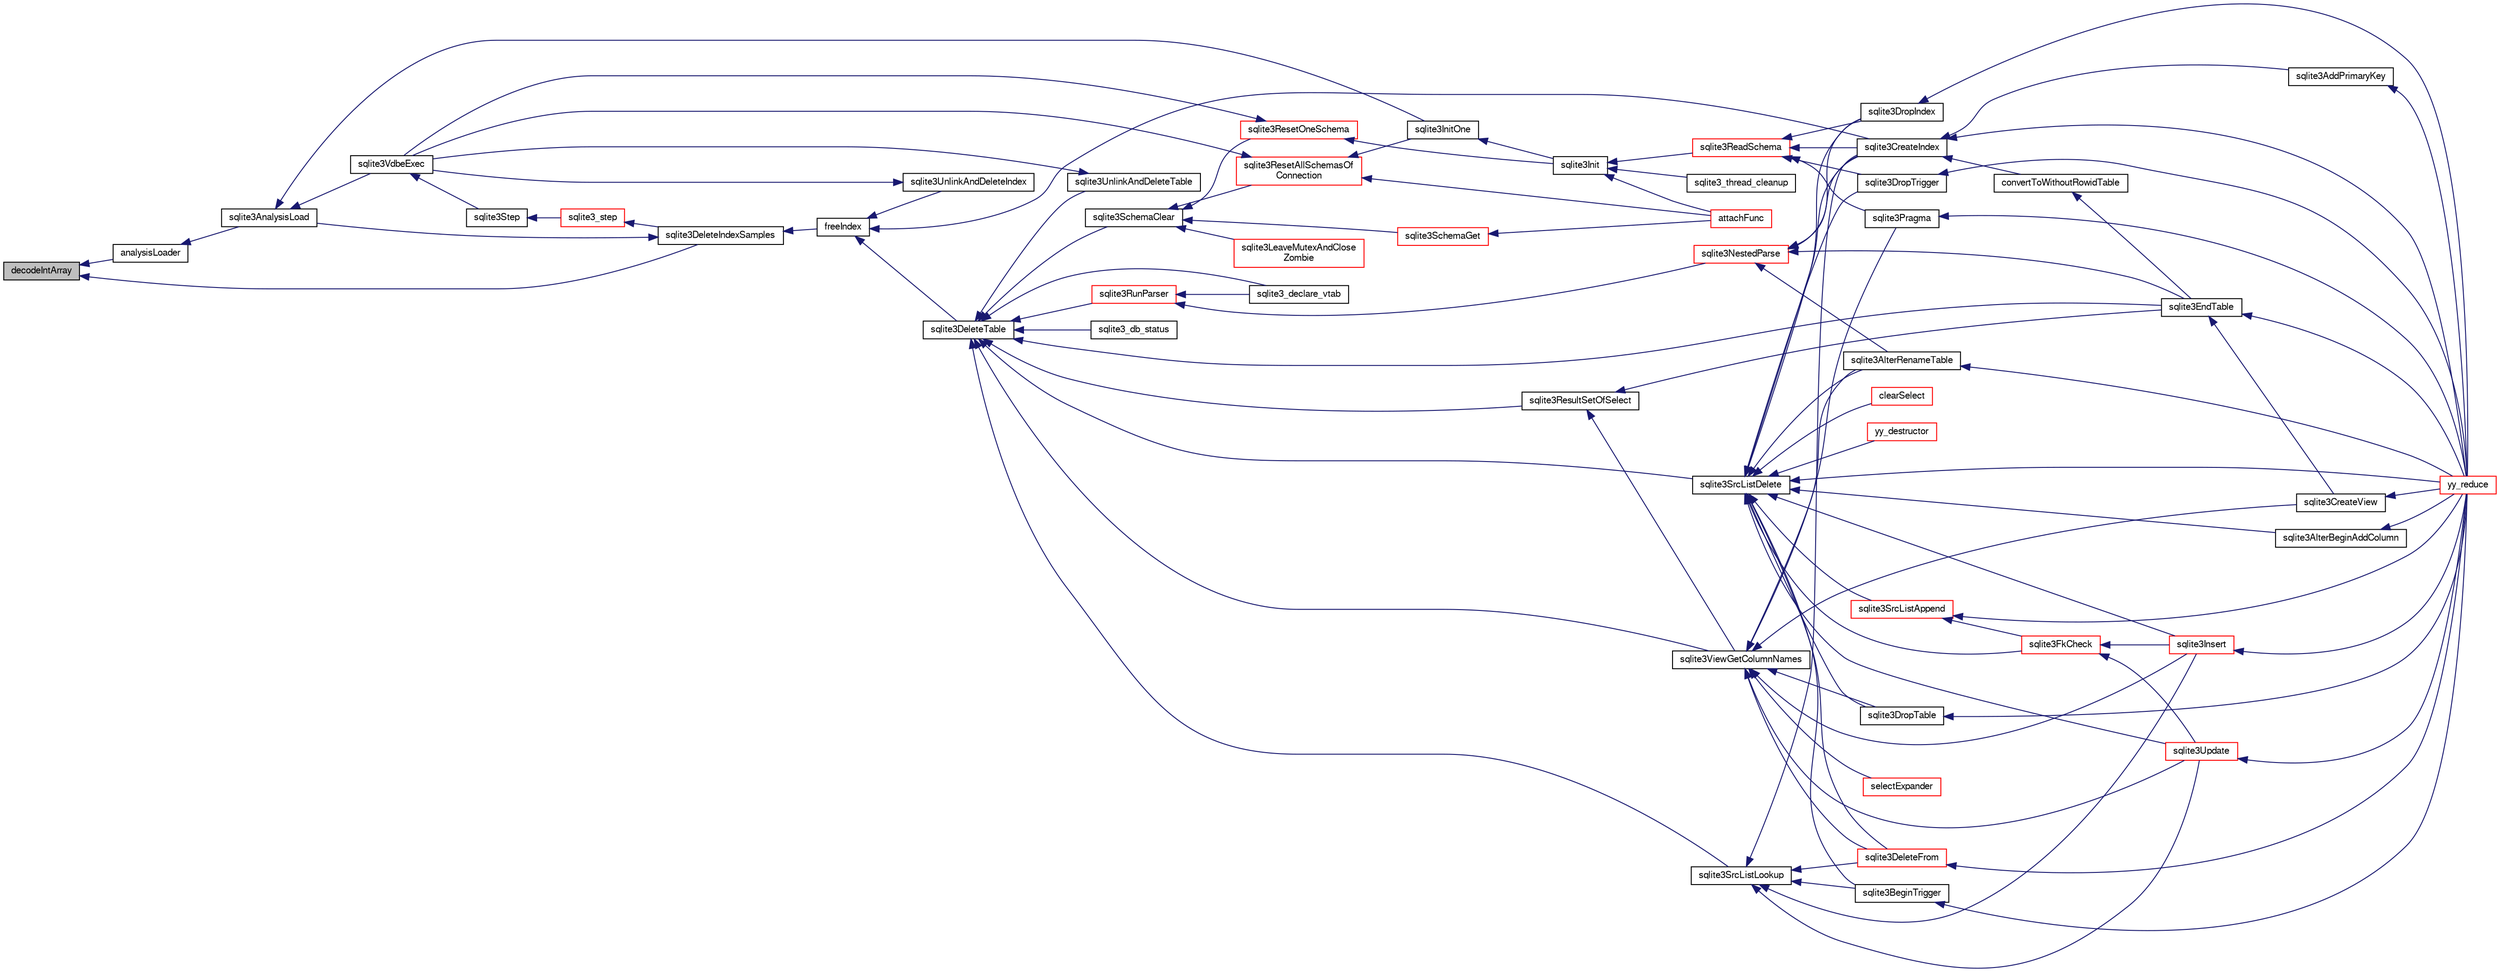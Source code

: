 digraph "decodeIntArray"
{
  edge [fontname="FreeSans",fontsize="10",labelfontname="FreeSans",labelfontsize="10"];
  node [fontname="FreeSans",fontsize="10",shape=record];
  rankdir="LR";
  Node85473 [label="decodeIntArray",height=0.2,width=0.4,color="black", fillcolor="grey75", style="filled", fontcolor="black"];
  Node85473 -> Node85474 [dir="back",color="midnightblue",fontsize="10",style="solid",fontname="FreeSans"];
  Node85474 [label="analysisLoader",height=0.2,width=0.4,color="black", fillcolor="white", style="filled",URL="$sqlite3_8c.html#abb38e5b97f93c8a9775233bb28cb1e17"];
  Node85474 -> Node85475 [dir="back",color="midnightblue",fontsize="10",style="solid",fontname="FreeSans"];
  Node85475 [label="sqlite3AnalysisLoad",height=0.2,width=0.4,color="black", fillcolor="white", style="filled",URL="$sqlite3_8c.html#a48a2301c27e1d3d68708b9b8761b5a01"];
  Node85475 -> Node85476 [dir="back",color="midnightblue",fontsize="10",style="solid",fontname="FreeSans"];
  Node85476 [label="sqlite3VdbeExec",height=0.2,width=0.4,color="black", fillcolor="white", style="filled",URL="$sqlite3_8c.html#a8ce40a614bdc56719c4d642b1e4dfb21"];
  Node85476 -> Node85477 [dir="back",color="midnightblue",fontsize="10",style="solid",fontname="FreeSans"];
  Node85477 [label="sqlite3Step",height=0.2,width=0.4,color="black", fillcolor="white", style="filled",URL="$sqlite3_8c.html#a3f2872e873e2758a4beedad1d5113554"];
  Node85477 -> Node85478 [dir="back",color="midnightblue",fontsize="10",style="solid",fontname="FreeSans"];
  Node85478 [label="sqlite3_step",height=0.2,width=0.4,color="red", fillcolor="white", style="filled",URL="$sqlite3_8h.html#ac1e491ce36b7471eb28387f7d3c74334"];
  Node85478 -> Node85500 [dir="back",color="midnightblue",fontsize="10",style="solid",fontname="FreeSans"];
  Node85500 [label="sqlite3DeleteIndexSamples",height=0.2,width=0.4,color="black", fillcolor="white", style="filled",URL="$sqlite3_8c.html#aaeda0302fbf61397ec009f65bed047ef"];
  Node85500 -> Node85475 [dir="back",color="midnightblue",fontsize="10",style="solid",fontname="FreeSans"];
  Node85500 -> Node85501 [dir="back",color="midnightblue",fontsize="10",style="solid",fontname="FreeSans"];
  Node85501 [label="freeIndex",height=0.2,width=0.4,color="black", fillcolor="white", style="filled",URL="$sqlite3_8c.html#a00907c99c18d5bcb9d0b38c077146c31"];
  Node85501 -> Node85502 [dir="back",color="midnightblue",fontsize="10",style="solid",fontname="FreeSans"];
  Node85502 [label="sqlite3UnlinkAndDeleteIndex",height=0.2,width=0.4,color="black", fillcolor="white", style="filled",URL="$sqlite3_8c.html#a889f2dcb438c56db37a6d61e9f25e244"];
  Node85502 -> Node85476 [dir="back",color="midnightblue",fontsize="10",style="solid",fontname="FreeSans"];
  Node85501 -> Node85503 [dir="back",color="midnightblue",fontsize="10",style="solid",fontname="FreeSans"];
  Node85503 [label="sqlite3DeleteTable",height=0.2,width=0.4,color="black", fillcolor="white", style="filled",URL="$sqlite3_8c.html#a7fd3d507375a381a3807f92735318973"];
  Node85503 -> Node85504 [dir="back",color="midnightblue",fontsize="10",style="solid",fontname="FreeSans"];
  Node85504 [label="sqlite3_db_status",height=0.2,width=0.4,color="black", fillcolor="white", style="filled",URL="$sqlite3_8h.html#ab64e8333313ee2e44116842711818940"];
  Node85503 -> Node85505 [dir="back",color="midnightblue",fontsize="10",style="solid",fontname="FreeSans"];
  Node85505 [label="sqlite3UnlinkAndDeleteTable",height=0.2,width=0.4,color="black", fillcolor="white", style="filled",URL="$sqlite3_8c.html#a9733677716a49de464f86fff164e9a1b"];
  Node85505 -> Node85476 [dir="back",color="midnightblue",fontsize="10",style="solid",fontname="FreeSans"];
  Node85503 -> Node85506 [dir="back",color="midnightblue",fontsize="10",style="solid",fontname="FreeSans"];
  Node85506 [label="sqlite3EndTable",height=0.2,width=0.4,color="black", fillcolor="white", style="filled",URL="$sqlite3_8c.html#a7b5f2c66c0f0b6f819d970ca389768b0"];
  Node85506 -> Node85507 [dir="back",color="midnightblue",fontsize="10",style="solid",fontname="FreeSans"];
  Node85507 [label="sqlite3CreateView",height=0.2,width=0.4,color="black", fillcolor="white", style="filled",URL="$sqlite3_8c.html#a9d85cb00ff71dee5cd9a019503a6982e"];
  Node85507 -> Node85508 [dir="back",color="midnightblue",fontsize="10",style="solid",fontname="FreeSans"];
  Node85508 [label="yy_reduce",height=0.2,width=0.4,color="red", fillcolor="white", style="filled",URL="$sqlite3_8c.html#a7c419a9b25711c666a9a2449ef377f14"];
  Node85506 -> Node85508 [dir="back",color="midnightblue",fontsize="10",style="solid",fontname="FreeSans"];
  Node85503 -> Node85510 [dir="back",color="midnightblue",fontsize="10",style="solid",fontname="FreeSans"];
  Node85510 [label="sqlite3ViewGetColumnNames",height=0.2,width=0.4,color="black", fillcolor="white", style="filled",URL="$sqlite3_8c.html#aebc7cd8d9e2bd174ae0a60363d3f6ce8"];
  Node85510 -> Node85511 [dir="back",color="midnightblue",fontsize="10",style="solid",fontname="FreeSans"];
  Node85511 [label="sqlite3AlterRenameTable",height=0.2,width=0.4,color="black", fillcolor="white", style="filled",URL="$sqlite3_8c.html#aa5cfdb507ff74e559f2efb0318c96d2c"];
  Node85511 -> Node85508 [dir="back",color="midnightblue",fontsize="10",style="solid",fontname="FreeSans"];
  Node85510 -> Node85507 [dir="back",color="midnightblue",fontsize="10",style="solid",fontname="FreeSans"];
  Node85510 -> Node85512 [dir="back",color="midnightblue",fontsize="10",style="solid",fontname="FreeSans"];
  Node85512 [label="sqlite3DropTable",height=0.2,width=0.4,color="black", fillcolor="white", style="filled",URL="$sqlite3_8c.html#a5534f77364b5568783c0e50db3c9defb"];
  Node85512 -> Node85508 [dir="back",color="midnightblue",fontsize="10",style="solid",fontname="FreeSans"];
  Node85510 -> Node85513 [dir="back",color="midnightblue",fontsize="10",style="solid",fontname="FreeSans"];
  Node85513 [label="sqlite3DeleteFrom",height=0.2,width=0.4,color="red", fillcolor="white", style="filled",URL="$sqlite3_8c.html#ab9b4b45349188b49eabb23f94608a091"];
  Node85513 -> Node85508 [dir="back",color="midnightblue",fontsize="10",style="solid",fontname="FreeSans"];
  Node85510 -> Node85522 [dir="back",color="midnightblue",fontsize="10",style="solid",fontname="FreeSans"];
  Node85522 [label="sqlite3Insert",height=0.2,width=0.4,color="red", fillcolor="white", style="filled",URL="$sqlite3_8c.html#a5b17c9c2000bae6bdff8e6be48d7dc2b"];
  Node85522 -> Node85508 [dir="back",color="midnightblue",fontsize="10",style="solid",fontname="FreeSans"];
  Node85510 -> Node85526 [dir="back",color="midnightblue",fontsize="10",style="solid",fontname="FreeSans"];
  Node85526 [label="sqlite3Pragma",height=0.2,width=0.4,color="black", fillcolor="white", style="filled",URL="$sqlite3_8c.html#a111391370f58f8e6a6eca51fd34d62ed"];
  Node85526 -> Node85508 [dir="back",color="midnightblue",fontsize="10",style="solid",fontname="FreeSans"];
  Node85510 -> Node85527 [dir="back",color="midnightblue",fontsize="10",style="solid",fontname="FreeSans"];
  Node85527 [label="selectExpander",height=0.2,width=0.4,color="red", fillcolor="white", style="filled",URL="$sqlite3_8c.html#abee977318fbf74531340c6e41b0ca953"];
  Node85510 -> Node85523 [dir="back",color="midnightblue",fontsize="10",style="solid",fontname="FreeSans"];
  Node85523 [label="sqlite3Update",height=0.2,width=0.4,color="red", fillcolor="white", style="filled",URL="$sqlite3_8c.html#ac5aa67c46e8cc8174566fabe6809fafa"];
  Node85523 -> Node85508 [dir="back",color="midnightblue",fontsize="10",style="solid",fontname="FreeSans"];
  Node85503 -> Node85590 [dir="back",color="midnightblue",fontsize="10",style="solid",fontname="FreeSans"];
  Node85590 [label="sqlite3SrcListDelete",height=0.2,width=0.4,color="black", fillcolor="white", style="filled",URL="$sqlite3_8c.html#acc250a3e5e7fd8889a16a9f28e3e7312"];
  Node85590 -> Node85511 [dir="back",color="midnightblue",fontsize="10",style="solid",fontname="FreeSans"];
  Node85590 -> Node85591 [dir="back",color="midnightblue",fontsize="10",style="solid",fontname="FreeSans"];
  Node85591 [label="sqlite3AlterBeginAddColumn",height=0.2,width=0.4,color="black", fillcolor="white", style="filled",URL="$sqlite3_8c.html#a884f7bc342f8753d938ae1f1b9157d2d"];
  Node85591 -> Node85508 [dir="back",color="midnightblue",fontsize="10",style="solid",fontname="FreeSans"];
  Node85590 -> Node85512 [dir="back",color="midnightblue",fontsize="10",style="solid",fontname="FreeSans"];
  Node85590 -> Node85536 [dir="back",color="midnightblue",fontsize="10",style="solid",fontname="FreeSans"];
  Node85536 [label="sqlite3CreateIndex",height=0.2,width=0.4,color="black", fillcolor="white", style="filled",URL="$sqlite3_8c.html#a8dbe5e590ab6c58a8c45f34f7c81e825"];
  Node85536 -> Node85537 [dir="back",color="midnightblue",fontsize="10",style="solid",fontname="FreeSans"];
  Node85537 [label="sqlite3AddPrimaryKey",height=0.2,width=0.4,color="black", fillcolor="white", style="filled",URL="$sqlite3_8c.html#af2b0672c3379d2a7d927d210ae0ade62"];
  Node85537 -> Node85508 [dir="back",color="midnightblue",fontsize="10",style="solid",fontname="FreeSans"];
  Node85536 -> Node85538 [dir="back",color="midnightblue",fontsize="10",style="solid",fontname="FreeSans"];
  Node85538 [label="convertToWithoutRowidTable",height=0.2,width=0.4,color="black", fillcolor="white", style="filled",URL="$sqlite3_8c.html#a0d41effc4e4a0ba740429a08f6747313"];
  Node85538 -> Node85506 [dir="back",color="midnightblue",fontsize="10",style="solid",fontname="FreeSans"];
  Node85536 -> Node85508 [dir="back",color="midnightblue",fontsize="10",style="solid",fontname="FreeSans"];
  Node85590 -> Node85592 [dir="back",color="midnightblue",fontsize="10",style="solid",fontname="FreeSans"];
  Node85592 [label="sqlite3DropIndex",height=0.2,width=0.4,color="black", fillcolor="white", style="filled",URL="$sqlite3_8c.html#a3ffd2536f34a0cf6d427710b06b71e83"];
  Node85592 -> Node85508 [dir="back",color="midnightblue",fontsize="10",style="solid",fontname="FreeSans"];
  Node85590 -> Node85593 [dir="back",color="midnightblue",fontsize="10",style="solid",fontname="FreeSans"];
  Node85593 [label="sqlite3SrcListAppend",height=0.2,width=0.4,color="red", fillcolor="white", style="filled",URL="$sqlite3_8c.html#a2d72a77bc508ef9a3e4a7f9af34d4fce"];
  Node85593 -> Node85544 [dir="back",color="midnightblue",fontsize="10",style="solid",fontname="FreeSans"];
  Node85544 [label="sqlite3FkCheck",height=0.2,width=0.4,color="red", fillcolor="white", style="filled",URL="$sqlite3_8c.html#aa38fb76c7d6f48f19772877a41703b92"];
  Node85544 -> Node85522 [dir="back",color="midnightblue",fontsize="10",style="solid",fontname="FreeSans"];
  Node85544 -> Node85523 [dir="back",color="midnightblue",fontsize="10",style="solid",fontname="FreeSans"];
  Node85593 -> Node85508 [dir="back",color="midnightblue",fontsize="10",style="solid",fontname="FreeSans"];
  Node85590 -> Node85513 [dir="back",color="midnightblue",fontsize="10",style="solid",fontname="FreeSans"];
  Node85590 -> Node85544 [dir="back",color="midnightblue",fontsize="10",style="solid",fontname="FreeSans"];
  Node85590 -> Node85522 [dir="back",color="midnightblue",fontsize="10",style="solid",fontname="FreeSans"];
  Node85590 -> Node85599 [dir="back",color="midnightblue",fontsize="10",style="solid",fontname="FreeSans"];
  Node85599 [label="clearSelect",height=0.2,width=0.4,color="red", fillcolor="white", style="filled",URL="$sqlite3_8c.html#ac083bac4f2f02c26aa02fc24ca8c2dd9"];
  Node85590 -> Node85652 [dir="back",color="midnightblue",fontsize="10",style="solid",fontname="FreeSans"];
  Node85652 [label="sqlite3BeginTrigger",height=0.2,width=0.4,color="black", fillcolor="white", style="filled",URL="$sqlite3_8c.html#ac20a731dbd52edec68a09962c7f39a4c"];
  Node85652 -> Node85508 [dir="back",color="midnightblue",fontsize="10",style="solid",fontname="FreeSans"];
  Node85590 -> Node85657 [dir="back",color="midnightblue",fontsize="10",style="solid",fontname="FreeSans"];
  Node85657 [label="sqlite3DropTrigger",height=0.2,width=0.4,color="black", fillcolor="white", style="filled",URL="$sqlite3_8c.html#affdf1dd65e331b06feaef6ff8636305f"];
  Node85657 -> Node85508 [dir="back",color="midnightblue",fontsize="10",style="solid",fontname="FreeSans"];
  Node85590 -> Node85523 [dir="back",color="midnightblue",fontsize="10",style="solid",fontname="FreeSans"];
  Node85590 -> Node85624 [dir="back",color="midnightblue",fontsize="10",style="solid",fontname="FreeSans"];
  Node85624 [label="yy_destructor",height=0.2,width=0.4,color="red", fillcolor="white", style="filled",URL="$sqlite3_8c.html#afca0f0d2a9c0e0ca0625382394fa060e"];
  Node85590 -> Node85508 [dir="back",color="midnightblue",fontsize="10",style="solid",fontname="FreeSans"];
  Node85503 -> Node85684 [dir="back",color="midnightblue",fontsize="10",style="solid",fontname="FreeSans"];
  Node85684 [label="sqlite3SchemaClear",height=0.2,width=0.4,color="black", fillcolor="white", style="filled",URL="$sqlite3_8c.html#a927c603430267e42c56ab38ca221322a"];
  Node85684 -> Node85685 [dir="back",color="midnightblue",fontsize="10",style="solid",fontname="FreeSans"];
  Node85685 [label="sqlite3ResetOneSchema",height=0.2,width=0.4,color="red", fillcolor="white", style="filled",URL="$sqlite3_8c.html#aae32656cb46c5449ae7c53fc8aa27887"];
  Node85685 -> Node85476 [dir="back",color="midnightblue",fontsize="10",style="solid",fontname="FreeSans"];
  Node85685 -> Node85646 [dir="back",color="midnightblue",fontsize="10",style="solid",fontname="FreeSans"];
  Node85646 [label="sqlite3Init",height=0.2,width=0.4,color="black", fillcolor="white", style="filled",URL="$sqlite3_8c.html#aed74e3dc765631a833f522f425ff5a48"];
  Node85646 -> Node85647 [dir="back",color="midnightblue",fontsize="10",style="solid",fontname="FreeSans"];
  Node85647 [label="attachFunc",height=0.2,width=0.4,color="red", fillcolor="white", style="filled",URL="$sqlite3_8c.html#a69cb751a7da501b9a0aa37e0d7c3eaf7"];
  Node85646 -> Node85648 [dir="back",color="midnightblue",fontsize="10",style="solid",fontname="FreeSans"];
  Node85648 [label="sqlite3ReadSchema",height=0.2,width=0.4,color="red", fillcolor="white", style="filled",URL="$sqlite3_8c.html#ac41a97f30334f7d35b2b5713097eca90"];
  Node85648 -> Node85536 [dir="back",color="midnightblue",fontsize="10",style="solid",fontname="FreeSans"];
  Node85648 -> Node85592 [dir="back",color="midnightblue",fontsize="10",style="solid",fontname="FreeSans"];
  Node85648 -> Node85526 [dir="back",color="midnightblue",fontsize="10",style="solid",fontname="FreeSans"];
  Node85648 -> Node85657 [dir="back",color="midnightblue",fontsize="10",style="solid",fontname="FreeSans"];
  Node85646 -> Node85658 [dir="back",color="midnightblue",fontsize="10",style="solid",fontname="FreeSans"];
  Node85658 [label="sqlite3_thread_cleanup",height=0.2,width=0.4,color="black", fillcolor="white", style="filled",URL="$sqlite3_8h.html#a34980c829db84f02e1a1599063469f06"];
  Node85684 -> Node85687 [dir="back",color="midnightblue",fontsize="10",style="solid",fontname="FreeSans"];
  Node85687 [label="sqlite3ResetAllSchemasOf\lConnection",height=0.2,width=0.4,color="red", fillcolor="white", style="filled",URL="$sqlite3_8c.html#a2fc0d7e9d7e688a2a81ea4775dd12e33"];
  Node85687 -> Node85476 [dir="back",color="midnightblue",fontsize="10",style="solid",fontname="FreeSans"];
  Node85687 -> Node85647 [dir="back",color="midnightblue",fontsize="10",style="solid",fontname="FreeSans"];
  Node85687 -> Node85645 [dir="back",color="midnightblue",fontsize="10",style="solid",fontname="FreeSans"];
  Node85645 [label="sqlite3InitOne",height=0.2,width=0.4,color="black", fillcolor="white", style="filled",URL="$sqlite3_8c.html#ac4318b25df65269906b0379251fe9b85"];
  Node85645 -> Node85646 [dir="back",color="midnightblue",fontsize="10",style="solid",fontname="FreeSans"];
  Node85684 -> Node85715 [dir="back",color="midnightblue",fontsize="10",style="solid",fontname="FreeSans"];
  Node85715 [label="sqlite3SchemaGet",height=0.2,width=0.4,color="red", fillcolor="white", style="filled",URL="$sqlite3_8c.html#aea657029436ec374cbd09f8cc2747169"];
  Node85715 -> Node85647 [dir="back",color="midnightblue",fontsize="10",style="solid",fontname="FreeSans"];
  Node85684 -> Node85704 [dir="back",color="midnightblue",fontsize="10",style="solid",fontname="FreeSans"];
  Node85704 [label="sqlite3LeaveMutexAndClose\lZombie",height=0.2,width=0.4,color="red", fillcolor="white", style="filled",URL="$sqlite3_8c.html#afe3a37c29dcb0fe9fc15fe07a3976f59"];
  Node85503 -> Node85651 [dir="back",color="midnightblue",fontsize="10",style="solid",fontname="FreeSans"];
  Node85651 [label="sqlite3SrcListLookup",height=0.2,width=0.4,color="black", fillcolor="white", style="filled",URL="$sqlite3_8c.html#a6354fab5d5d3aa8a721e43d480c16701"];
  Node85651 -> Node85536 [dir="back",color="midnightblue",fontsize="10",style="solid",fontname="FreeSans"];
  Node85651 -> Node85513 [dir="back",color="midnightblue",fontsize="10",style="solid",fontname="FreeSans"];
  Node85651 -> Node85522 [dir="back",color="midnightblue",fontsize="10",style="solid",fontname="FreeSans"];
  Node85651 -> Node85652 [dir="back",color="midnightblue",fontsize="10",style="solid",fontname="FreeSans"];
  Node85651 -> Node85523 [dir="back",color="midnightblue",fontsize="10",style="solid",fontname="FreeSans"];
  Node85503 -> Node85546 [dir="back",color="midnightblue",fontsize="10",style="solid",fontname="FreeSans"];
  Node85546 [label="sqlite3ResultSetOfSelect",height=0.2,width=0.4,color="black", fillcolor="white", style="filled",URL="$sqlite3_8c.html#ade35a86757654a36498d74152aa2fda8"];
  Node85546 -> Node85506 [dir="back",color="midnightblue",fontsize="10",style="solid",fontname="FreeSans"];
  Node85546 -> Node85510 [dir="back",color="midnightblue",fontsize="10",style="solid",fontname="FreeSans"];
  Node85503 -> Node85673 [dir="back",color="midnightblue",fontsize="10",style="solid",fontname="FreeSans"];
  Node85673 [label="sqlite3_declare_vtab",height=0.2,width=0.4,color="black", fillcolor="white", style="filled",URL="$sqlite3_8h.html#a65393c41da76ae1470a7c7f4b4aca600"];
  Node85503 -> Node85627 [dir="back",color="midnightblue",fontsize="10",style="solid",fontname="FreeSans"];
  Node85627 [label="sqlite3RunParser",height=0.2,width=0.4,color="red", fillcolor="white", style="filled",URL="$sqlite3_8c.html#a174f16a9adcc64bf971bae4a5ffa3488"];
  Node85627 -> Node85628 [dir="back",color="midnightblue",fontsize="10",style="solid",fontname="FreeSans"];
  Node85628 [label="sqlite3NestedParse",height=0.2,width=0.4,color="red", fillcolor="white", style="filled",URL="$sqlite3_8c.html#ae78bd6187a28892732af5428ec15b03f"];
  Node85628 -> Node85511 [dir="back",color="midnightblue",fontsize="10",style="solid",fontname="FreeSans"];
  Node85628 -> Node85506 [dir="back",color="midnightblue",fontsize="10",style="solid",fontname="FreeSans"];
  Node85628 -> Node85536 [dir="back",color="midnightblue",fontsize="10",style="solid",fontname="FreeSans"];
  Node85628 -> Node85592 [dir="back",color="midnightblue",fontsize="10",style="solid",fontname="FreeSans"];
  Node85627 -> Node85673 [dir="back",color="midnightblue",fontsize="10",style="solid",fontname="FreeSans"];
  Node85501 -> Node85536 [dir="back",color="midnightblue",fontsize="10",style="solid",fontname="FreeSans"];
  Node85475 -> Node85645 [dir="back",color="midnightblue",fontsize="10",style="solid",fontname="FreeSans"];
  Node85473 -> Node85500 [dir="back",color="midnightblue",fontsize="10",style="solid",fontname="FreeSans"];
}
